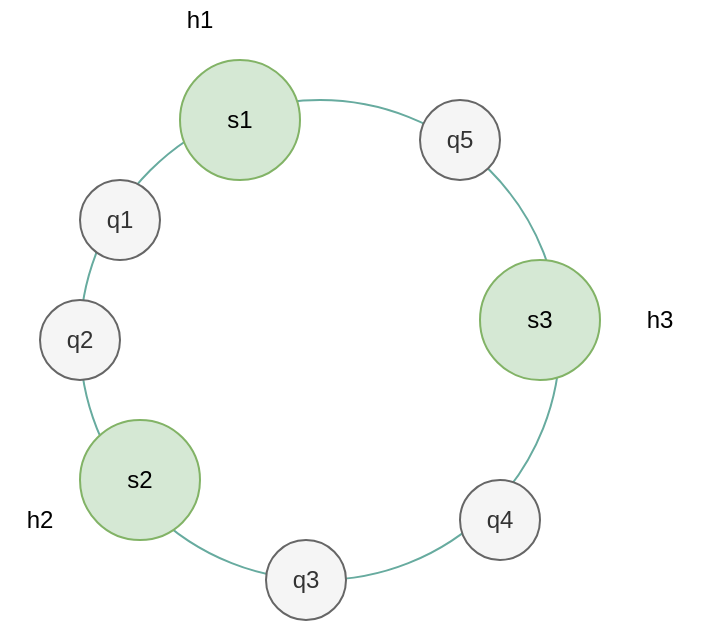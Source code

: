 <mxfile version="12.3.2" type="device" pages="1"><diagram id="jND7IjG945Wo-6JeJl4n" name="Page-1"><mxGraphModel dx="946" dy="600" grid="1" gridSize="10" guides="1" tooltips="1" connect="1" arrows="1" fold="1" page="1" pageScale="1" pageWidth="827" pageHeight="1169" math="0" shadow="0"><root><mxCell id="0"/><mxCell id="1" parent="0"/><mxCell id="wp8-XGuGMxNeno4-MmnT-1" value="" style="ellipse;whiteSpace=wrap;html=1;aspect=fixed;strokeColor=#67AB9F;" vertex="1" parent="1"><mxGeometry x="280" y="120" width="240" height="240" as="geometry"/></mxCell><mxCell id="wp8-XGuGMxNeno4-MmnT-2" value="" style="endArrow=none;html=1;exitX=0.5;exitY=0;exitDx=0;exitDy=0;" edge="1" parent="1" source="wp8-XGuGMxNeno4-MmnT-1"><mxGeometry width="50" height="50" relative="1" as="geometry"><mxPoint x="420" y="150" as="sourcePoint"/><mxPoint x="400" y="120" as="targetPoint"/></mxGeometry></mxCell><mxCell id="wp8-XGuGMxNeno4-MmnT-6" value="s1" style="ellipse;whiteSpace=wrap;html=1;aspect=fixed;fillColor=#d5e8d4;strokeColor=#82b366;" vertex="1" parent="1"><mxGeometry x="330" y="100" width="60" height="60" as="geometry"/></mxCell><mxCell id="wp8-XGuGMxNeno4-MmnT-7" value="s2" style="ellipse;whiteSpace=wrap;html=1;aspect=fixed;fillColor=#d5e8d4;strokeColor=#82b366;" vertex="1" parent="1"><mxGeometry x="280" y="280" width="60" height="60" as="geometry"/></mxCell><mxCell id="wp8-XGuGMxNeno4-MmnT-8" value="s3" style="ellipse;whiteSpace=wrap;html=1;aspect=fixed;fillColor=#d5e8d4;strokeColor=#82b366;" vertex="1" parent="1"><mxGeometry x="480" y="200" width="60" height="60" as="geometry"/></mxCell><mxCell id="wp8-XGuGMxNeno4-MmnT-9" value="h1" style="text;html=1;strokeColor=none;fillColor=none;align=center;verticalAlign=middle;whiteSpace=wrap;rounded=0;" vertex="1" parent="1"><mxGeometry x="320" y="70" width="40" height="20" as="geometry"/></mxCell><mxCell id="wp8-XGuGMxNeno4-MmnT-10" value="h2" style="text;html=1;strokeColor=none;fillColor=none;align=center;verticalAlign=middle;whiteSpace=wrap;rounded=0;" vertex="1" parent="1"><mxGeometry x="240" y="320" width="40" height="20" as="geometry"/></mxCell><mxCell id="wp8-XGuGMxNeno4-MmnT-11" value="h3" style="text;html=1;strokeColor=none;fillColor=none;align=center;verticalAlign=middle;whiteSpace=wrap;rounded=0;" vertex="1" parent="1"><mxGeometry x="550" y="220" width="40" height="20" as="geometry"/></mxCell><mxCell id="wp8-XGuGMxNeno4-MmnT-13" value="q1" style="ellipse;whiteSpace=wrap;html=1;aspect=fixed;fillColor=#f5f5f5;strokeColor=#666666;fontColor=#333333;" vertex="1" parent="1"><mxGeometry x="280" y="160" width="40" height="40" as="geometry"/></mxCell><mxCell id="wp8-XGuGMxNeno4-MmnT-14" value="q2" style="ellipse;whiteSpace=wrap;html=1;aspect=fixed;fillColor=#f5f5f5;strokeColor=#666666;fontColor=#333333;" vertex="1" parent="1"><mxGeometry x="260" y="220" width="40" height="40" as="geometry"/></mxCell><mxCell id="wp8-XGuGMxNeno4-MmnT-17" value="q3" style="ellipse;whiteSpace=wrap;html=1;aspect=fixed;fillColor=#f5f5f5;strokeColor=#666666;fontColor=#333333;" vertex="1" parent="1"><mxGeometry x="373" y="340" width="40" height="40" as="geometry"/></mxCell><mxCell id="wp8-XGuGMxNeno4-MmnT-18" value="q4" style="ellipse;whiteSpace=wrap;html=1;aspect=fixed;fillColor=#f5f5f5;strokeColor=#666666;fontColor=#333333;" vertex="1" parent="1"><mxGeometry x="470" y="310" width="40" height="40" as="geometry"/></mxCell><mxCell id="wp8-XGuGMxNeno4-MmnT-19" value="q5" style="ellipse;whiteSpace=wrap;html=1;aspect=fixed;fillColor=#f5f5f5;strokeColor=#666666;fontColor=#333333;" vertex="1" parent="1"><mxGeometry x="450" y="120" width="40" height="40" as="geometry"/></mxCell></root></mxGraphModel></diagram></mxfile>